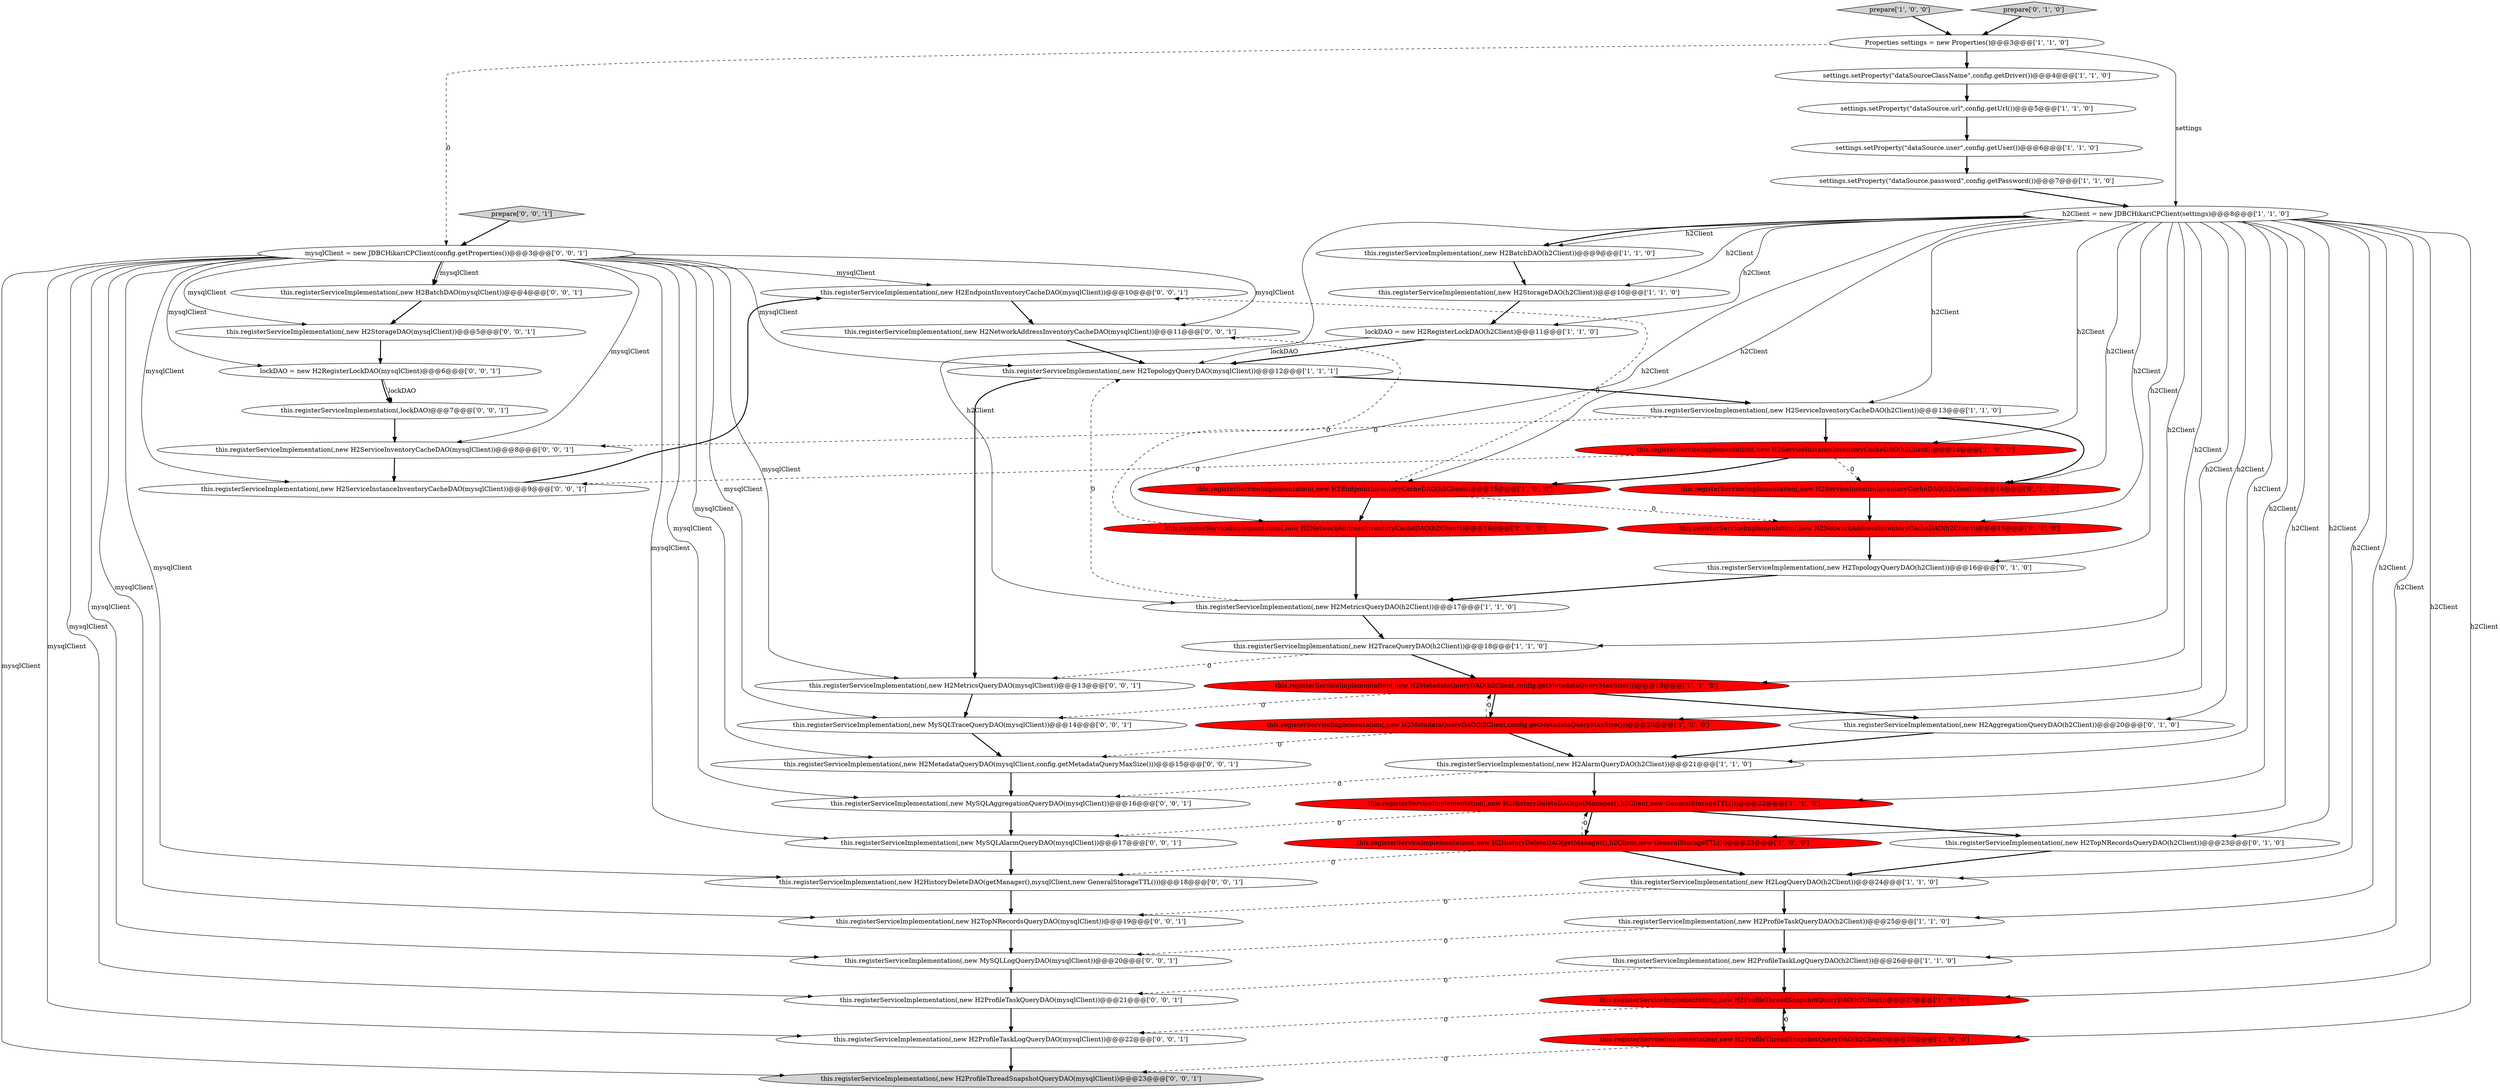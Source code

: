 digraph {
39 [style = filled, label = "this.registerServiceImplementation(,new H2MetadataQueryDAO(mysqlClient,config.getMetadataQueryMaxSize()))@@@15@@@['0', '0', '1']", fillcolor = white, shape = ellipse image = "AAA0AAABBB3BBB"];
35 [style = filled, label = "this.registerServiceImplementation(,new H2EndpointInventoryCacheDAO(mysqlClient))@@@10@@@['0', '0', '1']", fillcolor = white, shape = ellipse image = "AAA0AAABBB3BBB"];
11 [style = filled, label = "settings.setProperty(\"dataSource.password\",config.getPassword())@@@7@@@['1', '1', '0']", fillcolor = white, shape = ellipse image = "AAA0AAABBB1BBB"];
26 [style = filled, label = "this.registerServiceImplementation(,new H2HistoryDeleteDAO(getManager(),h2Client,new GeneralStorageTTL()))@@@23@@@['1', '0', '0']", fillcolor = red, shape = ellipse image = "AAA1AAABBB1BBB"];
53 [style = filled, label = "this.registerServiceImplementation(,lockDAO)@@@7@@@['0', '0', '1']", fillcolor = white, shape = ellipse image = "AAA0AAABBB3BBB"];
38 [style = filled, label = "this.registerServiceImplementation(,new MySQLAlarmQueryDAO(mysqlClient))@@@17@@@['0', '0', '1']", fillcolor = white, shape = ellipse image = "AAA0AAABBB3BBB"];
37 [style = filled, label = "this.registerServiceImplementation(,new H2NetworkAddressInventoryCacheDAO(mysqlClient))@@@11@@@['0', '0', '1']", fillcolor = white, shape = ellipse image = "AAA0AAABBB3BBB"];
30 [style = filled, label = "this.registerServiceImplementation(,new H2AggregationQueryDAO(h2Client))@@@20@@@['0', '1', '0']", fillcolor = white, shape = ellipse image = "AAA0AAABBB2BBB"];
12 [style = filled, label = "this.registerServiceImplementation(,new H2StorageDAO(h2Client))@@@10@@@['1', '1', '0']", fillcolor = white, shape = ellipse image = "AAA0AAABBB1BBB"];
47 [style = filled, label = "this.registerServiceImplementation(,new H2TopNRecordsQueryDAO(mysqlClient))@@@19@@@['0', '0', '1']", fillcolor = white, shape = ellipse image = "AAA0AAABBB3BBB"];
20 [style = filled, label = "this.registerServiceImplementation(,new H2ServiceInstanceInventoryCacheDAO(h2Client))@@@14@@@['1', '0', '0']", fillcolor = red, shape = ellipse image = "AAA1AAABBB1BBB"];
3 [style = filled, label = "this.registerServiceImplementation(,new H2MetadataQueryDAO(h2Client,config.getMetadataQueryMaxSize()))@@@19@@@['1', '1', '0']", fillcolor = red, shape = ellipse image = "AAA1AAABBB1BBB"];
23 [style = filled, label = "Properties settings = new Properties()@@@3@@@['1', '1', '0']", fillcolor = white, shape = ellipse image = "AAA0AAABBB1BBB"];
13 [style = filled, label = "this.registerServiceImplementation(,new H2NetworkAddressInventoryCacheDAO(h2Client))@@@16@@@['1', '0', '0']", fillcolor = red, shape = ellipse image = "AAA1AAABBB1BBB"];
4 [style = filled, label = "this.registerServiceImplementation(,new H2ProfileTaskLogQueryDAO(h2Client))@@@26@@@['1', '1', '0']", fillcolor = white, shape = ellipse image = "AAA0AAABBB1BBB"];
33 [style = filled, label = "mysqlClient = new JDBCHikariCPClient(config.getProperties())@@@3@@@['0', '0', '1']", fillcolor = white, shape = ellipse image = "AAA0AAABBB3BBB"];
50 [style = filled, label = "this.registerServiceImplementation(,new H2HistoryDeleteDAO(getManager(),mysqlClient,new GeneralStorageTTL()))@@@18@@@['0', '0', '1']", fillcolor = white, shape = ellipse image = "AAA0AAABBB3BBB"];
46 [style = filled, label = "this.registerServiceImplementation(,new H2StorageDAO(mysqlClient))@@@5@@@['0', '0', '1']", fillcolor = white, shape = ellipse image = "AAA0AAABBB3BBB"];
19 [style = filled, label = "this.registerServiceImplementation(,new H2ServiceInventoryCacheDAO(h2Client))@@@13@@@['1', '1', '0']", fillcolor = white, shape = ellipse image = "AAA0AAABBB1BBB"];
28 [style = filled, label = "this.registerServiceImplementation(,new H2ServiceInstanceInventoryCacheDAO(h2Client))@@@14@@@['0', '1', '0']", fillcolor = red, shape = ellipse image = "AAA1AAABBB2BBB"];
15 [style = filled, label = "settings.setProperty(\"dataSourceClassName\",config.getDriver())@@@4@@@['1', '1', '0']", fillcolor = white, shape = ellipse image = "AAA0AAABBB1BBB"];
40 [style = filled, label = "this.registerServiceImplementation(,new H2ServiceInstanceInventoryCacheDAO(mysqlClient))@@@9@@@['0', '0', '1']", fillcolor = white, shape = ellipse image = "AAA0AAABBB3BBB"];
45 [style = filled, label = "this.registerServiceImplementation(,new H2ProfileTaskLogQueryDAO(mysqlClient))@@@22@@@['0', '0', '1']", fillcolor = white, shape = ellipse image = "AAA0AAABBB3BBB"];
2 [style = filled, label = "this.registerServiceImplementation(,new H2TraceQueryDAO(h2Client))@@@18@@@['1', '1', '0']", fillcolor = white, shape = ellipse image = "AAA0AAABBB1BBB"];
42 [style = filled, label = "this.registerServiceImplementation(,new MySQLAggregationQueryDAO(mysqlClient))@@@16@@@['0', '0', '1']", fillcolor = white, shape = ellipse image = "AAA0AAABBB3BBB"];
7 [style = filled, label = "this.registerServiceImplementation(,new H2EndpointInventoryCacheDAO(h2Client))@@@15@@@['1', '0', '0']", fillcolor = red, shape = ellipse image = "AAA1AAABBB1BBB"];
24 [style = filled, label = "this.registerServiceImplementation(,new H2LogQueryDAO(h2Client))@@@24@@@['1', '1', '0']", fillcolor = white, shape = ellipse image = "AAA0AAABBB1BBB"];
34 [style = filled, label = "this.registerServiceImplementation(,new H2BatchDAO(mysqlClient))@@@4@@@['0', '0', '1']", fillcolor = white, shape = ellipse image = "AAA0AAABBB3BBB"];
22 [style = filled, label = "prepare['1', '0', '0']", fillcolor = lightgray, shape = diamond image = "AAA0AAABBB1BBB"];
18 [style = filled, label = "settings.setProperty(\"dataSource.user\",config.getUser())@@@6@@@['1', '1', '0']", fillcolor = white, shape = ellipse image = "AAA0AAABBB1BBB"];
49 [style = filled, label = "prepare['0', '0', '1']", fillcolor = lightgray, shape = diamond image = "AAA0AAABBB3BBB"];
21 [style = filled, label = "this.registerServiceImplementation(,new H2ProfileThreadSnapshotQueryDAO(h2Client))@@@28@@@['1', '0', '0']", fillcolor = red, shape = ellipse image = "AAA1AAABBB1BBB"];
52 [style = filled, label = "this.registerServiceImplementation(,new H2ProfileThreadSnapshotQueryDAO(mysqlClient))@@@23@@@['0', '0', '1']", fillcolor = lightgray, shape = ellipse image = "AAA0AAABBB3BBB"];
14 [style = filled, label = "this.registerServiceImplementation(,new H2TopologyQueryDAO(mysqlClient))@@@12@@@['1', '1', '1']", fillcolor = white, shape = ellipse image = "AAA0AAABBB1BBB"];
29 [style = filled, label = "prepare['0', '1', '0']", fillcolor = lightgray, shape = diamond image = "AAA0AAABBB2BBB"];
16 [style = filled, label = "lockDAO = new H2RegisterLockDAO(h2Client)@@@11@@@['1', '1', '0']", fillcolor = white, shape = ellipse image = "AAA0AAABBB1BBB"];
9 [style = filled, label = "this.registerServiceImplementation(,new H2MetricsQueryDAO(h2Client))@@@17@@@['1', '1', '0']", fillcolor = white, shape = ellipse image = "AAA0AAABBB1BBB"];
6 [style = filled, label = "this.registerServiceImplementation(,new H2AlarmQueryDAO(h2Client))@@@21@@@['1', '1', '0']", fillcolor = white, shape = ellipse image = "AAA0AAABBB1BBB"];
17 [style = filled, label = "this.registerServiceImplementation(,new H2HistoryDeleteDAO(getManager(),h2Client,new GeneralStorageTTL()))@@@22@@@['1', '1', '0']", fillcolor = red, shape = ellipse image = "AAA1AAABBB1BBB"];
36 [style = filled, label = "this.registerServiceImplementation(,new H2MetricsQueryDAO(mysqlClient))@@@13@@@['0', '0', '1']", fillcolor = white, shape = ellipse image = "AAA0AAABBB3BBB"];
41 [style = filled, label = "this.registerServiceImplementation(,new MySQLTraceQueryDAO(mysqlClient))@@@14@@@['0', '0', '1']", fillcolor = white, shape = ellipse image = "AAA0AAABBB3BBB"];
1 [style = filled, label = "settings.setProperty(\"dataSource.url\",config.getUrl())@@@5@@@['1', '1', '0']", fillcolor = white, shape = ellipse image = "AAA0AAABBB1BBB"];
0 [style = filled, label = "this.registerServiceImplementation(,new H2ProfileThreadSnapshotQueryDAO(h2Client))@@@27@@@['1', '1', '0']", fillcolor = red, shape = ellipse image = "AAA1AAABBB1BBB"];
25 [style = filled, label = "this.registerServiceImplementation(,new H2BatchDAO(h2Client))@@@9@@@['1', '1', '0']", fillcolor = white, shape = ellipse image = "AAA0AAABBB1BBB"];
5 [style = filled, label = "h2Client = new JDBCHikariCPClient(settings)@@@8@@@['1', '1', '0']", fillcolor = white, shape = ellipse image = "AAA0AAABBB1BBB"];
31 [style = filled, label = "this.registerServiceImplementation(,new H2TopologyQueryDAO(h2Client))@@@16@@@['0', '1', '0']", fillcolor = white, shape = ellipse image = "AAA0AAABBB2BBB"];
44 [style = filled, label = "this.registerServiceImplementation(,new H2ProfileTaskQueryDAO(mysqlClient))@@@21@@@['0', '0', '1']", fillcolor = white, shape = ellipse image = "AAA0AAABBB3BBB"];
51 [style = filled, label = "lockDAO = new H2RegisterLockDAO(mysqlClient)@@@6@@@['0', '0', '1']", fillcolor = white, shape = ellipse image = "AAA0AAABBB3BBB"];
32 [style = filled, label = "this.registerServiceImplementation(,new H2NetworkAddressInventoryCacheDAO(h2Client))@@@15@@@['0', '1', '0']", fillcolor = red, shape = ellipse image = "AAA1AAABBB2BBB"];
48 [style = filled, label = "this.registerServiceImplementation(,new H2ServiceInventoryCacheDAO(mysqlClient))@@@8@@@['0', '0', '1']", fillcolor = white, shape = ellipse image = "AAA0AAABBB3BBB"];
27 [style = filled, label = "this.registerServiceImplementation(,new H2TopNRecordsQueryDAO(h2Client))@@@23@@@['0', '1', '0']", fillcolor = white, shape = ellipse image = "AAA0AAABBB2BBB"];
10 [style = filled, label = "this.registerServiceImplementation(,new H2MetadataQueryDAO(h2Client,config.getMetadataQueryMaxSize()))@@@20@@@['1', '0', '0']", fillcolor = red, shape = ellipse image = "AAA1AAABBB1BBB"];
43 [style = filled, label = "this.registerServiceImplementation(,new MySQLLogQueryDAO(mysqlClient))@@@20@@@['0', '0', '1']", fillcolor = white, shape = ellipse image = "AAA0AAABBB3BBB"];
8 [style = filled, label = "this.registerServiceImplementation(,new H2ProfileTaskQueryDAO(h2Client))@@@25@@@['1', '1', '0']", fillcolor = white, shape = ellipse image = "AAA0AAABBB1BBB"];
21->0 [style = dashed, label="0"];
3->41 [style = dashed, label="0"];
34->46 [style = bold, label=""];
20->40 [style = dashed, label="0"];
31->9 [style = bold, label=""];
21->52 [style = dashed, label="0"];
5->21 [style = solid, label="h2Client"];
51->53 [style = bold, label=""];
5->9 [style = solid, label="h2Client"];
30->6 [style = bold, label=""];
51->53 [style = solid, label="lockDAO"];
26->50 [style = dashed, label="0"];
38->50 [style = bold, label=""];
46->51 [style = bold, label=""];
2->36 [style = dashed, label="0"];
35->37 [style = bold, label=""];
5->4 [style = solid, label="h2Client"];
7->35 [style = dashed, label="0"];
33->38 [style = solid, label="mysqlClient"];
16->14 [style = bold, label=""];
19->28 [style = bold, label=""];
8->4 [style = bold, label=""];
17->27 [style = bold, label=""];
5->19 [style = solid, label="h2Client"];
24->47 [style = dashed, label="0"];
3->30 [style = bold, label=""];
43->44 [style = bold, label=""];
5->3 [style = solid, label="h2Client"];
53->48 [style = bold, label=""];
33->39 [style = solid, label="mysqlClient"];
5->17 [style = solid, label="h2Client"];
36->41 [style = bold, label=""];
9->2 [style = bold, label=""];
19->20 [style = bold, label=""];
18->11 [style = bold, label=""];
33->35 [style = solid, label="mysqlClient"];
26->17 [style = dashed, label="0"];
6->42 [style = dashed, label="0"];
47->43 [style = bold, label=""];
0->21 [style = bold, label=""];
5->20 [style = solid, label="h2Client"];
29->23 [style = bold, label=""];
5->13 [style = solid, label="h2Client"];
33->14 [style = solid, label="mysqlClient"];
26->24 [style = bold, label=""];
33->43 [style = solid, label="mysqlClient"];
22->23 [style = bold, label=""];
33->42 [style = solid, label="mysqlClient"];
8->43 [style = dashed, label="0"];
5->25 [style = bold, label=""];
4->0 [style = bold, label=""];
16->14 [style = solid, label="lockDAO"];
3->10 [style = bold, label=""];
5->2 [style = solid, label="h2Client"];
19->48 [style = dashed, label="0"];
5->27 [style = solid, label="h2Client"];
5->32 [style = solid, label="h2Client"];
24->8 [style = bold, label=""];
20->7 [style = bold, label=""];
39->42 [style = bold, label=""];
44->45 [style = bold, label=""];
45->52 [style = bold, label=""];
32->31 [style = bold, label=""];
42->38 [style = bold, label=""];
4->44 [style = dashed, label="0"];
14->36 [style = bold, label=""];
6->17 [style = bold, label=""];
33->41 [style = solid, label="mysqlClient"];
40->35 [style = bold, label=""];
5->31 [style = solid, label="h2Client"];
10->39 [style = dashed, label="0"];
33->47 [style = solid, label="mysqlClient"];
2->3 [style = bold, label=""];
10->3 [style = dashed, label="0"];
23->15 [style = bold, label=""];
14->19 [style = bold, label=""];
5->0 [style = solid, label="h2Client"];
17->38 [style = dashed, label="0"];
10->6 [style = bold, label=""];
33->50 [style = solid, label="mysqlClient"];
23->5 [style = solid, label="settings"];
23->33 [style = dashed, label="0"];
28->32 [style = bold, label=""];
11->5 [style = bold, label=""];
5->25 [style = solid, label="h2Client"];
5->16 [style = solid, label="h2Client"];
7->32 [style = dashed, label="0"];
5->28 [style = solid, label="h2Client"];
27->24 [style = bold, label=""];
33->40 [style = solid, label="mysqlClient"];
13->9 [style = bold, label=""];
5->7 [style = solid, label="h2Client"];
0->45 [style = dashed, label="0"];
5->6 [style = solid, label="h2Client"];
33->51 [style = solid, label="mysqlClient"];
15->1 [style = bold, label=""];
7->13 [style = bold, label=""];
33->37 [style = solid, label="mysqlClient"];
13->37 [style = dashed, label="0"];
17->26 [style = bold, label=""];
33->44 [style = solid, label="mysqlClient"];
5->24 [style = solid, label="h2Client"];
5->8 [style = solid, label="h2Client"];
20->28 [style = dashed, label="0"];
33->48 [style = solid, label="mysqlClient"];
33->46 [style = solid, label="mysqlClient"];
1->18 [style = bold, label=""];
12->16 [style = bold, label=""];
48->40 [style = bold, label=""];
33->45 [style = solid, label="mysqlClient"];
5->10 [style = solid, label="h2Client"];
37->14 [style = bold, label=""];
9->14 [style = dashed, label="0"];
25->12 [style = bold, label=""];
50->47 [style = bold, label=""];
33->52 [style = solid, label="mysqlClient"];
33->34 [style = solid, label="mysqlClient"];
49->33 [style = bold, label=""];
33->36 [style = solid, label="mysqlClient"];
5->12 [style = solid, label="h2Client"];
41->39 [style = bold, label=""];
5->30 [style = solid, label="h2Client"];
33->34 [style = bold, label=""];
5->26 [style = solid, label="h2Client"];
}
